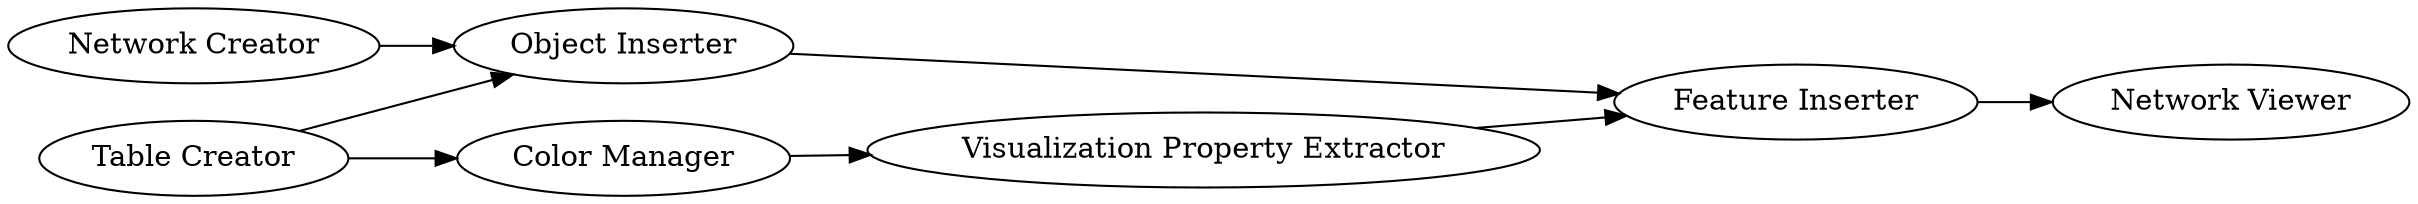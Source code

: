 digraph {
	3 -> 19
	17 -> 2
	19 -> 20
	1 -> 2
	20 -> 4
	1 -> 3
	2 -> 20
	20 [label="Feature Inserter"]
	1 [label="Table Creator"]
	4 [label="Network Viewer"]
	17 [label="Network Creator"]
	3 [label="Color Manager"]
	2 [label="Object Inserter"]
	19 [label="Visualization Property Extractor"]
	rankdir=LR
}
